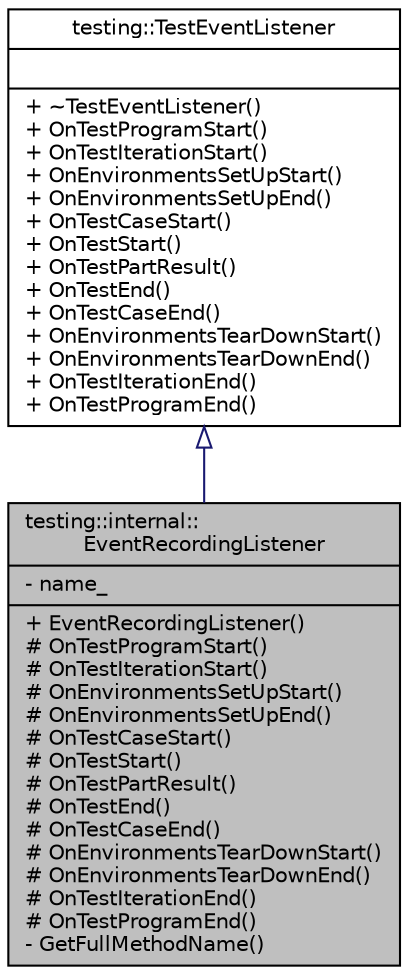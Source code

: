 digraph "testing::internal::EventRecordingListener"
{
  edge [fontname="Helvetica",fontsize="10",labelfontname="Helvetica",labelfontsize="10"];
  node [fontname="Helvetica",fontsize="10",shape=record];
  Node0 [label="{testing::internal::\lEventRecordingListener\n|- name_\l|+ EventRecordingListener()\l# OnTestProgramStart()\l# OnTestIterationStart()\l# OnEnvironmentsSetUpStart()\l# OnEnvironmentsSetUpEnd()\l# OnTestCaseStart()\l# OnTestStart()\l# OnTestPartResult()\l# OnTestEnd()\l# OnTestCaseEnd()\l# OnEnvironmentsTearDownStart()\l# OnEnvironmentsTearDownEnd()\l# OnTestIterationEnd()\l# OnTestProgramEnd()\l- GetFullMethodName()\l}",height=0.2,width=0.4,color="black", fillcolor="grey75", style="filled", fontcolor="black"];
  Node1 -> Node0 [dir="back",color="midnightblue",fontsize="10",style="solid",arrowtail="onormal",fontname="Helvetica"];
  Node1 [label="{testing::TestEventListener\n||+ ~TestEventListener()\l+ OnTestProgramStart()\l+ OnTestIterationStart()\l+ OnEnvironmentsSetUpStart()\l+ OnEnvironmentsSetUpEnd()\l+ OnTestCaseStart()\l+ OnTestStart()\l+ OnTestPartResult()\l+ OnTestEnd()\l+ OnTestCaseEnd()\l+ OnEnvironmentsTearDownStart()\l+ OnEnvironmentsTearDownEnd()\l+ OnTestIterationEnd()\l+ OnTestProgramEnd()\l}",height=0.2,width=0.4,color="black", fillcolor="white", style="filled",URL="$d1/d46/classtesting_1_1_test_event_listener.html"];
}
